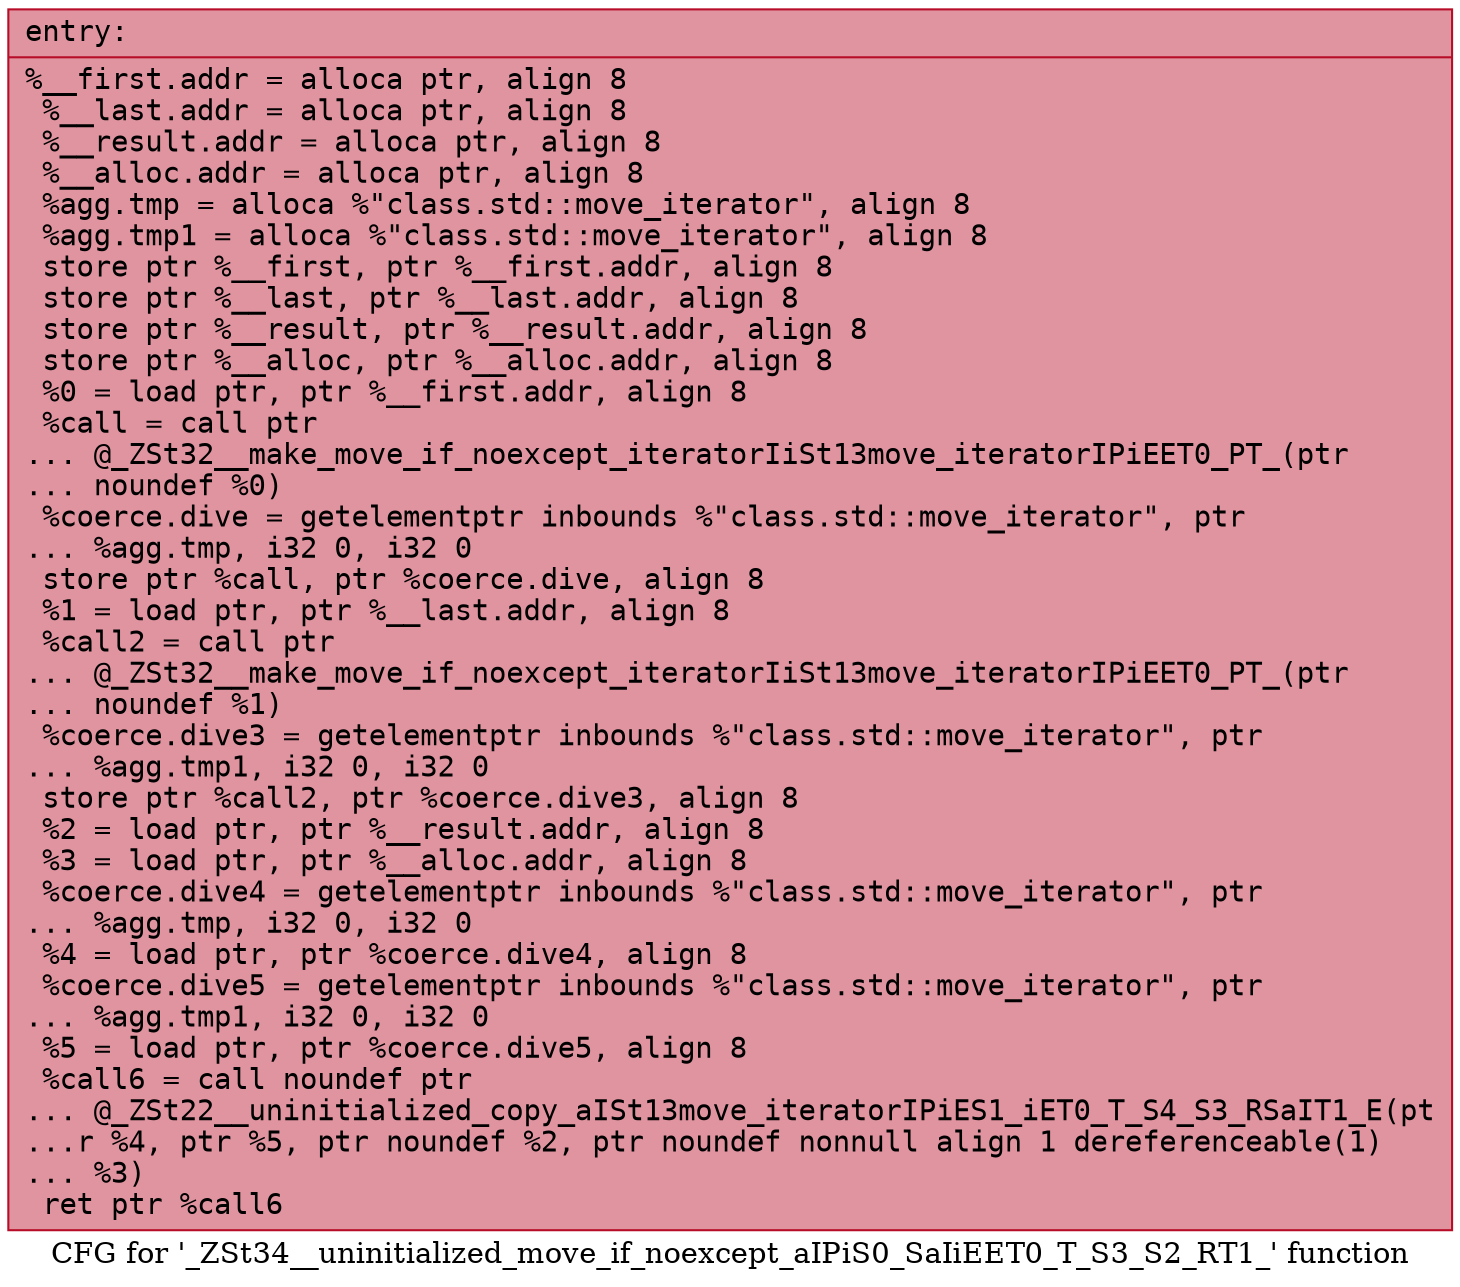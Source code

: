digraph "CFG for '_ZSt34__uninitialized_move_if_noexcept_aIPiS0_SaIiEET0_T_S3_S2_RT1_' function" {
	label="CFG for '_ZSt34__uninitialized_move_if_noexcept_aIPiS0_SaIiEET0_T_S3_S2_RT1_' function";

	Node0x55799256bfb0 [shape=record,color="#b70d28ff", style=filled, fillcolor="#b70d2870" fontname="Courier",label="{entry:\l|  %__first.addr = alloca ptr, align 8\l  %__last.addr = alloca ptr, align 8\l  %__result.addr = alloca ptr, align 8\l  %__alloc.addr = alloca ptr, align 8\l  %agg.tmp = alloca %\"class.std::move_iterator\", align 8\l  %agg.tmp1 = alloca %\"class.std::move_iterator\", align 8\l  store ptr %__first, ptr %__first.addr, align 8\l  store ptr %__last, ptr %__last.addr, align 8\l  store ptr %__result, ptr %__result.addr, align 8\l  store ptr %__alloc, ptr %__alloc.addr, align 8\l  %0 = load ptr, ptr %__first.addr, align 8\l  %call = call ptr\l... @_ZSt32__make_move_if_noexcept_iteratorIiSt13move_iteratorIPiEET0_PT_(ptr\l... noundef %0)\l  %coerce.dive = getelementptr inbounds %\"class.std::move_iterator\", ptr\l... %agg.tmp, i32 0, i32 0\l  store ptr %call, ptr %coerce.dive, align 8\l  %1 = load ptr, ptr %__last.addr, align 8\l  %call2 = call ptr\l... @_ZSt32__make_move_if_noexcept_iteratorIiSt13move_iteratorIPiEET0_PT_(ptr\l... noundef %1)\l  %coerce.dive3 = getelementptr inbounds %\"class.std::move_iterator\", ptr\l... %agg.tmp1, i32 0, i32 0\l  store ptr %call2, ptr %coerce.dive3, align 8\l  %2 = load ptr, ptr %__result.addr, align 8\l  %3 = load ptr, ptr %__alloc.addr, align 8\l  %coerce.dive4 = getelementptr inbounds %\"class.std::move_iterator\", ptr\l... %agg.tmp, i32 0, i32 0\l  %4 = load ptr, ptr %coerce.dive4, align 8\l  %coerce.dive5 = getelementptr inbounds %\"class.std::move_iterator\", ptr\l... %agg.tmp1, i32 0, i32 0\l  %5 = load ptr, ptr %coerce.dive5, align 8\l  %call6 = call noundef ptr\l... @_ZSt22__uninitialized_copy_aISt13move_iteratorIPiES1_iET0_T_S4_S3_RSaIT1_E(pt\l...r %4, ptr %5, ptr noundef %2, ptr noundef nonnull align 1 dereferenceable(1)\l... %3)\l  ret ptr %call6\l}"];
}
